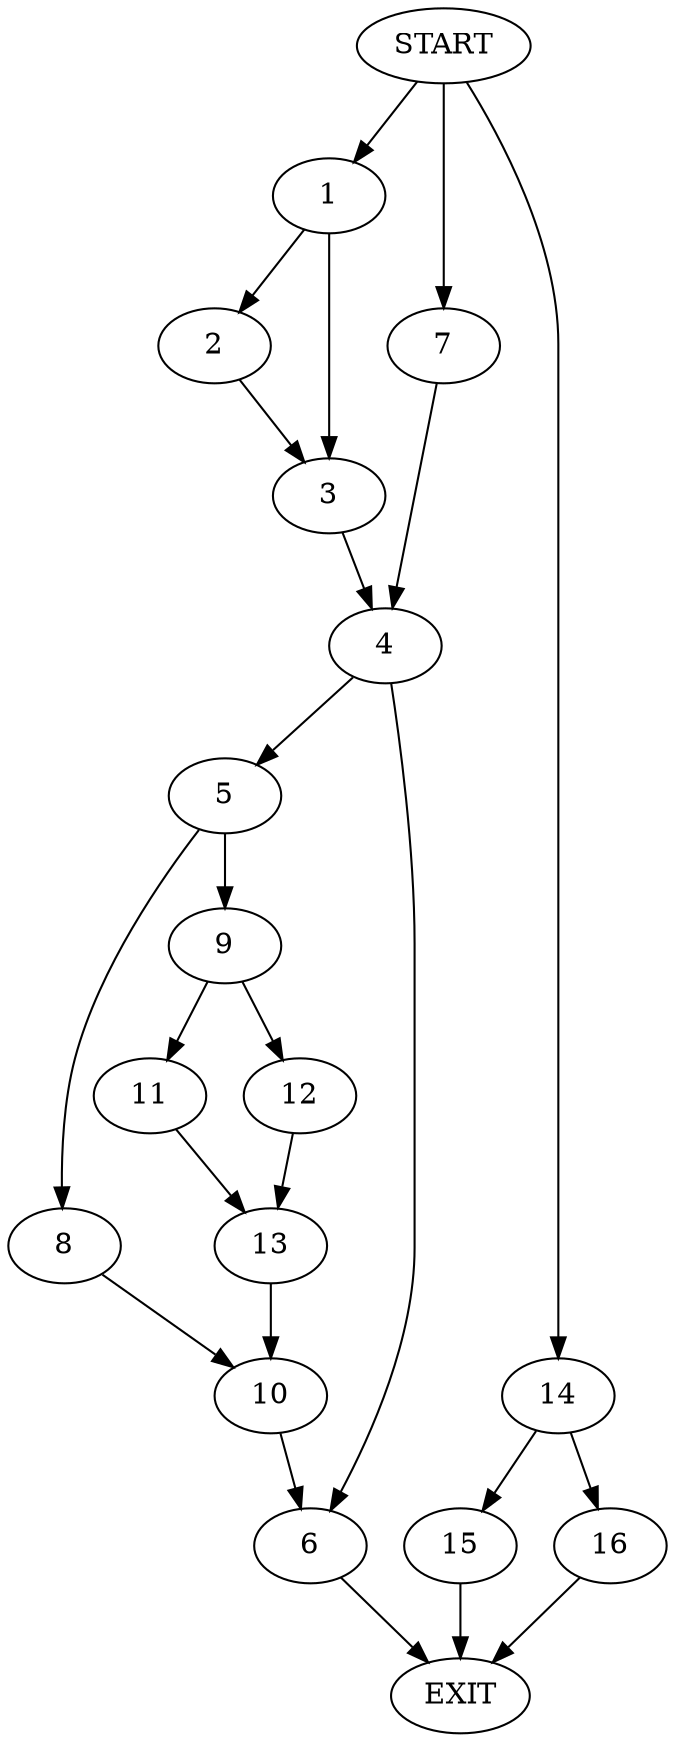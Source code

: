 digraph {
0 [label="START"]
17 [label="EXIT"]
0 -> 1
1 -> 2
1 -> 3
3 -> 4
2 -> 3
4 -> 5
4 -> 6
0 -> 7
7 -> 4
5 -> 8
5 -> 9
6 -> 17
8 -> 10
9 -> 11
9 -> 12
10 -> 6
12 -> 13
11 -> 13
13 -> 10
0 -> 14
14 -> 15
14 -> 16
15 -> 17
16 -> 17
}
